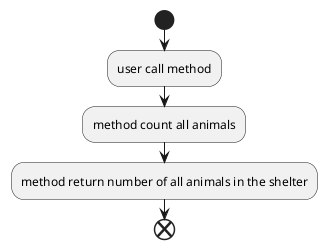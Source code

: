 @startuml

start
:user call method;
:method count all animals;
:method return number of all animals in the shelter;
end;

@enduml